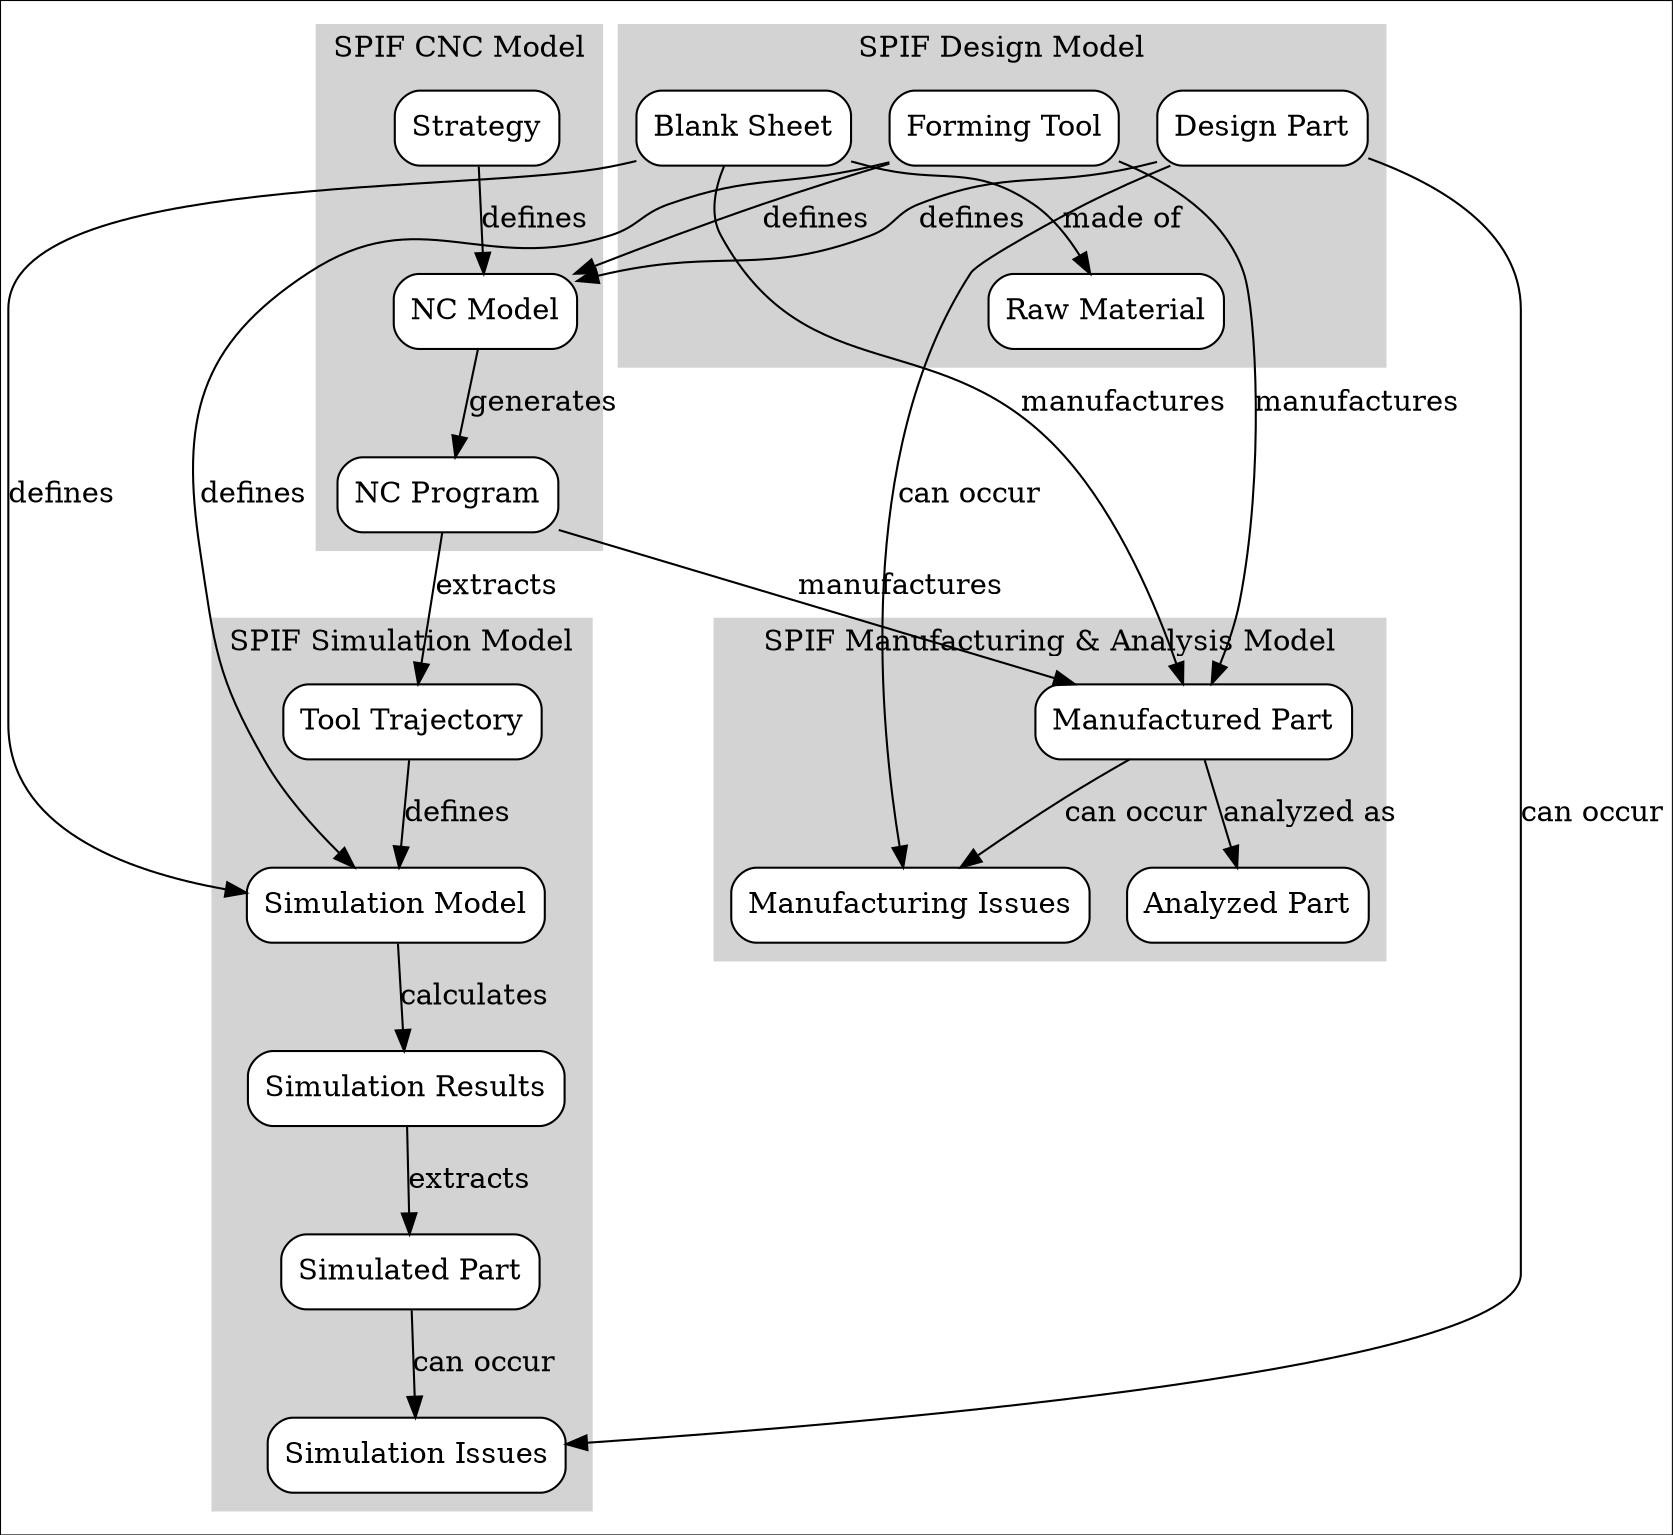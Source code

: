 digraph datamodel {
    colorscheme=pastel19
    node [shape=record, style="filled, rounded", fillcolor=white, color=black]

/* DATA MODEL */

    /* SPIF Design Model */
    subgraph clusterParts {
        label="SPIF Design Model"; style=filled; color=lightgrey;

        blank [label="Blank Sheet"]
        raw [label="Raw Material"]
        part [label="Design Part"]
        tool [label="Forming Tool"]
    }
    blank -> raw [label="made of"]

    /* SPIF CNC Model */
    subgraph clusterNC {
        label="SPIF CNC Model"; style=filled; color=lightgrey;

        strategy [label="Strategy"]
        nc [label="NC Model"]
        program [label="NC Program"]
    }

    /* SPIF Simulation Model */
    subgraph clustersimulation {
        label="SPIF Simulation Model"; style=filled; color=lightgrey;

        path [label="Tool Trajectory"]
        sim_model [label="Simulation Model"]
        sim_res [label="Simulation Results"]
        part_sim [label="Simulated Part"]
        iss_sim [label="Simulation Issues"]
    }

    /* SPIF Manufacturing Model */
    subgraph clustermanuf {
        label="SPIF Manufacturing & Analysis Model"; style=filled; color=lightgrey;

        part_manuf [label="Manufactured Part"]
        part_anal [label="Analyzed Part"]
        iss_manuf [label="Manufacturing Issues"]
    }

    /* Global relations */
    {part, tool, strategy} -> nc [label="defines"]
    nc -> program [label="generates"]
    {blank, tool, path} -> sim_model [label="defines"]
    sim_model -> sim_res [label="calculates"]
    sim_res -> part_sim [label="extracts"]
    program -> path [label="extracts"]
    {part, part_sim} -> iss_sim [label="can occur"]
    {blank, tool, program} -> part_manuf [label="manufactures"]
    part_manuf -> part_anal [label="analyzed as"]
    {part, part_manuf} -> iss_manuf [label="can occur"]

}

